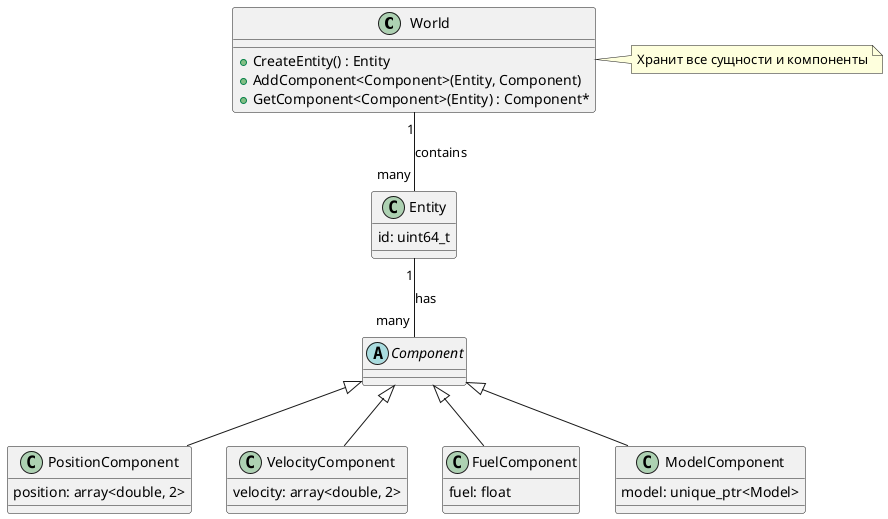 @startuml
class World {
    +CreateEntity() : Entity
    +AddComponent<Component>(Entity, Component)
    +GetComponent<Component>(Entity) : Component*
}

class Entity {
    id: uint64_t
}

abstract class Component

class PositionComponent {
    position: array<double, 2>
}

class VelocityComponent {
    velocity: array<double, 2>
}

class FuelComponent {
    fuel: float
}

class ModelComponent {
    model: unique_ptr<Model>
}

World "1" -- "many" Entity : contains
Entity "1" -- "many" Component : has
Component <|-- PositionComponent
Component <|-- VelocityComponent
Component <|-- FuelComponent
Component <|-- ModelComponent

note right of World
  Хранит все сущности и компоненты
end note
@enduml